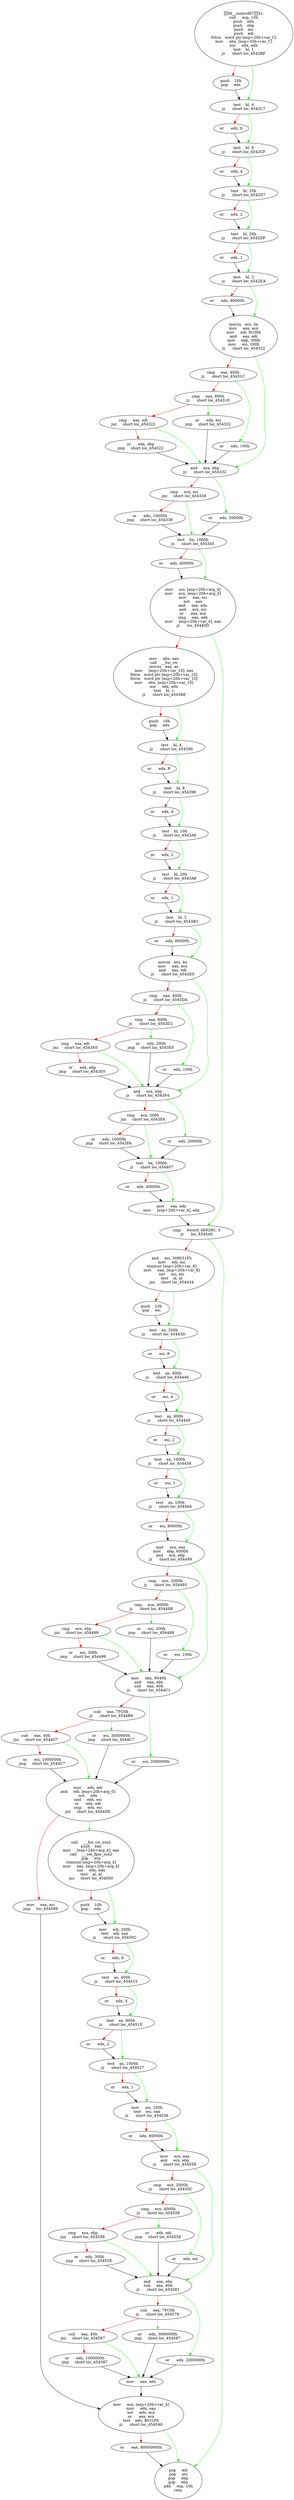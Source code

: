 digraph G{
Node0 [label = "56__control8731:
sub     esp, 10h
push    ebx
push    ebp
push    esi
push    edi
fstcw   word ptr [esp+20h+var_C]
mov     ebx, [esp+20h+var_C]
xor     edx, edx
test    bl, 1
jz      short loc_4542BF"]
Node1 [label = "push    10h
pop     edx"]
Node2 [label = "test    bl, 4
jz      short loc_4542C7"]
Node3 [label = "or      edx, 8"]
Node4 [label = "test    bl, 8
jz      short loc_4542CF"]
Node5 [label = "or      edx, 4"]
Node6 [label = "test    bl, 10h
jz      short loc_4542D7"]
Node7 [label = "or      edx, 2"]
Node8 [label = "test    bl, 20h
jz      short loc_4542DF"]
Node9 [label = "or      edx, 1"]
Node10 [label = "test    bl, 2
jz      short loc_4542EA"]
Node11 [label = "or      edx, 80000h"]
Node12 [label = "movzx   ecx, bx
mov     eax, ecx
mov     edi, 0C00h
and     eax, edi
mov     ebp, 300h
mov     esi, 200h
jz      short loc_454322"]
Node13 [label = "cmp     eax, 400h
jz      short loc_45431C"]
Node14 [label = "cmp     eax, 800h
jz      short loc_454318"]
Node15 [label = "cmp     eax, edi
jnz     short loc_454322"]
Node16 [label = "or      edx, ebp
jmp     short loc_454322"]
Node17 [label = "or      edx, esi
jmp     short loc_454322"]
Node18 [label = "or      edx, 100h"]
Node19 [label = "and     ecx, ebp
jz      short loc_454332"]
Node20 [label = "cmp     ecx, esi
jnz     short loc_454338"]
Node21 [label = "or      edx, 10000h
jmp     short loc_454338"]
Node22 [label = "or      edx, 20000h"]
Node23 [label = "test    bx, 1000h
jz      short loc_454345"]
Node24 [label = "or      edx, 40000h"]
Node25 [label = "mov     esi, [esp+20h+arg_4]
mov     ecx, [esp+20h+arg_0]
mov     eax, esi
not     eax
and     eax, edx
and     ecx, esi
or      eax, ecx
cmp     eax, edx
mov     [esp+20h+var_4], eax
jz      loc_45440D"]
Node26 [label = "mov     ebx, eax
call    __hw_cw
movzx   eax, ax
mov     [esp+20h+var_10], eax
fldcw   word ptr [esp+20h+var_10]
fstcw   word ptr [esp+20h+var_10]
mov     ebx, [esp+20h+var_10]
xor     edx, edx
test    bl, 1
jz      short loc_454388"]
Node27 [label = "push    10h
pop     edx"]
Node28 [label = "test    bl, 4
jz      short loc_454390"]
Node29 [label = "or      edx, 8"]
Node30 [label = "test    bl, 8
jz      short loc_454398"]
Node31 [label = "or      edx, 4"]
Node32 [label = "test    bl, 10h
jz      short loc_4543A0"]
Node33 [label = "or      edx, 2"]
Node34 [label = "test    bl, 20h
jz      short loc_4543A8"]
Node35 [label = "or      edx, 1"]
Node36 [label = "test    bl, 2
jz      short loc_4543B3"]
Node37 [label = "or      edx, 80000h"]
Node38 [label = "movzx   ecx, bx
mov     eax, ecx
and     eax, edi
jz      short loc_4543E0"]
Node39 [label = "cmp     eax, 400h
jz      short loc_4543DA"]
Node40 [label = "cmp     eax, 800h
jz      short loc_4543D2"]
Node41 [label = "cmp     eax, edi
jnz     short loc_4543E0"]
Node42 [label = "or      edx, ebp
jmp     short loc_4543E0"]
Node43 [label = "or      edx, 200h
jmp     short loc_4543E0"]
Node44 [label = "or      edx, 100h"]
Node45 [label = "and     ecx, ebp
jz      short loc_4543F4"]
Node46 [label = "cmp     ecx, 200h
jnz     short loc_4543FA"]
Node47 [label = "or      edx, 10000h
jmp     short loc_4543FA"]
Node48 [label = "or      edx, 20000h"]
Node49 [label = "test    bx, 1000h
jz      short loc_454407"]
Node50 [label = "or      edx, 40000h"]
Node51 [label = "mov     eax, edx
mov     [esp+20h+var_4], edx"]
Node52 [label = "cmp     dword_4E629C, 0
jz      loc_4545A0"]
Node53 [label = "and     esi, 308031Fh
mov     edi, esi
stmxcsr [esp+20h+var_8]
mov     eax, [esp+20h+var_8]
xor     esi, esi
test    al, al
jns     short loc_454434"]
Node54 [label = "push    10h
pop     esi"]
Node55 [label = "test    ax, 200h
jz      short loc_45443D"]
Node56 [label = "or      esi, 8"]
Node57 [label = "test    ax, 400h
jz      short loc_454446"]
Node58 [label = "or      esi, 4"]
Node59 [label = "test    ax, 800h
jz      short loc_45444F"]
Node60 [label = "or      esi, 2"]
Node61 [label = "test    ax, 1000h
jz      short loc_454458"]
Node62 [label = "or      esi, 1"]
Node63 [label = "test    ax, 100h
jz      short loc_454464"]
Node64 [label = "or      esi, 80000h"]
Node65 [label = "mov     ecx, eax
mov     ebp, 6000h
and     ecx, ebp
jz      short loc_454499"]
Node66 [label = "cmp     ecx, 2000h
jz      short loc_454493"]
Node67 [label = "cmp     ecx, 4000h
jz      short loc_45448B"]
Node68 [label = "cmp     ecx, ebp
jnz     short loc_454499"]
Node69 [label = "or      esi, 300h
jmp     short loc_454499"]
Node70 [label = "or      esi, 200h
jmp     short loc_454499"]
Node71 [label = "or      esi, 100h"]
Node72 [label = "mov     ebx, 8040h
and     eax, ebx
sub     eax, 40h
jz      short loc_4544C1"]
Node73 [label = "sub     eax, 7FC0h
jz      short loc_4544B9"]
Node74 [label = "sub     eax, 40h
jnz     short loc_4544C7"]
Node75 [label = "or      esi, 1000000h
jmp     short loc_4544C7"]
Node76 [label = "or      esi, 3000000h
jmp     short loc_4544C7"]
Node77 [label = "or      esi, 2000000h"]
Node78 [label = "mov     edx, edi
and     edi, [esp+20h+arg_0]
not     edx
and     edx, esi
or      edx, edi
cmp     edx, esi
jnz     short loc_4544DE"]
Node79 [label = "mov     eax, esi
jmp     loc_454589"]
Node80 [label = "call    ___hw_cw_sse2
push    eax
mov     [esp+24h+arg_4], eax
call    ___set_fpsr_sse2
pop     ecx
stmxcsr [esp+20h+arg_4]
mov     eax, [esp+20h+arg_4]
xor     edx, edx
test    al, al
jns     short loc_454500"]
Node81 [label = "push    10h
pop     edx"]
Node82 [label = "mov     edi, 200h
test    edi, eax
jz      short loc_45450C"]
Node83 [label = "or      edx, 8"]
Node84 [label = "test    ax, 400h
jz      short loc_454515"]
Node85 [label = "or      edx, 4"]
Node86 [label = "test    ax, 800h
jz      short loc_45451E"]
Node87 [label = "or      edx, 2"]
Node88 [label = "test    ax, 1000h
jz      short loc_454527"]
Node89 [label = "or      edx, 1"]
Node90 [label = "mov     esi, 100h
test    esi, eax
jz      short loc_454536"]
Node91 [label = "or      edx, 80000h"]
Node92 [label = "mov     ecx, eax
and     ecx, ebp
jz      short loc_45455E"]
Node93 [label = "cmp     ecx, 2000h
jz      short loc_45455C"]
Node94 [label = "cmp     ecx, 4000h
jz      short loc_454558"]
Node95 [label = "cmp     ecx, ebp
jnz     short loc_45455E"]
Node96 [label = "or      edx, 300h
jmp     short loc_45455E"]
Node97 [label = "or      edx, edi
jmp     short loc_45455E"]
Node98 [label = "or      edx, esi"]
Node99 [label = "and     eax, ebx
sub     eax, 40h
jz      short loc_454581"]
Node100 [label = "sub     eax, 7FC0h
jz      short loc_454579"]
Node101 [label = "sub     eax, 40h
jnz     short loc_454587"]
Node102 [label = "or      edx, 1000000h
jmp     short loc_454587"]
Node103 [label = "or      edx, 3000000h
jmp     short loc_454587"]
Node104 [label = "or      edx, 2000000h"]
Node105 [label = "mov     eax, edx"]
Node106 [label = "mov     ecx, [esp+20h+var_4]
mov     edx, eax
xor     edx, ecx
or      eax, ecx
test    edx, 8031Fh
jz      short loc_4545A0"]
Node107 [label = "or      eax, 80000000h"]
Node108 [label = "pop     edi
pop     esi
pop     ebp
pop     ebx
add     esp, 10h
retn"]
Node0 -> Node1 [color = "red"]
Node0 -> Node2 [color = "green"]
Node1 -> Node2 [color = "black"]
Node2 -> Node3 [color = "red"]
Node2 -> Node4 [color = "green"]
Node3 -> Node4 [color = "black"]
Node4 -> Node5 [color = "red"]
Node4 -> Node6 [color = "green"]
Node5 -> Node6 [color = "black"]
Node6 -> Node7 [color = "red"]
Node6 -> Node8 [color = "green"]
Node7 -> Node8 [color = "black"]
Node8 -> Node9 [color = "red"]
Node8 -> Node10 [color = "green"]
Node9 -> Node10 [color = "black"]
Node10 -> Node11 [color = "red"]
Node10 -> Node12 [color = "green"]
Node11 -> Node12 [color = "black"]
Node12 -> Node13 [color = "red"]
Node12 -> Node19 [color = "green"]
Node13 -> Node14 [color = "red"]
Node13 -> Node18 [color = "green"]
Node14 -> Node15 [color = "red"]
Node14 -> Node17 [color = "green"]
Node15 -> Node16 [color = "red"]
Node15 -> Node19 [color = "green"]
Node16 -> Node19 [color = "black"]
Node17 -> Node19 [color = "black"]
Node18 -> Node19 [color = "black"]
Node19 -> Node20 [color = "red"]
Node19 -> Node22 [color = "green"]
Node20 -> Node21 [color = "red"]
Node20 -> Node23 [color = "green"]
Node21 -> Node23 [color = "black"]
Node22 -> Node23 [color = "black"]
Node23 -> Node24 [color = "red"]
Node23 -> Node25 [color = "green"]
Node24 -> Node25 [color = "black"]
Node25 -> Node26 [color = "red"]
Node25 -> Node52 [color = "green"]
Node26 -> Node27 [color = "red"]
Node26 -> Node28 [color = "green"]
Node27 -> Node28 [color = "black"]
Node28 -> Node29 [color = "red"]
Node28 -> Node30 [color = "green"]
Node29 -> Node30 [color = "black"]
Node30 -> Node31 [color = "red"]
Node30 -> Node32 [color = "green"]
Node31 -> Node32 [color = "black"]
Node32 -> Node33 [color = "red"]
Node32 -> Node34 [color = "green"]
Node33 -> Node34 [color = "black"]
Node34 -> Node35 [color = "red"]
Node34 -> Node36 [color = "green"]
Node35 -> Node36 [color = "black"]
Node36 -> Node37 [color = "red"]
Node36 -> Node38 [color = "green"]
Node37 -> Node38 [color = "black"]
Node38 -> Node39 [color = "red"]
Node38 -> Node45 [color = "green"]
Node39 -> Node40 [color = "red"]
Node39 -> Node44 [color = "green"]
Node40 -> Node41 [color = "red"]
Node40 -> Node43 [color = "green"]
Node41 -> Node42 [color = "red"]
Node41 -> Node45 [color = "green"]
Node42 -> Node45 [color = "black"]
Node43 -> Node45 [color = "black"]
Node44 -> Node45 [color = "black"]
Node45 -> Node46 [color = "red"]
Node45 -> Node48 [color = "green"]
Node46 -> Node47 [color = "red"]
Node46 -> Node49 [color = "green"]
Node47 -> Node49 [color = "black"]
Node48 -> Node49 [color = "black"]
Node49 -> Node50 [color = "red"]
Node49 -> Node51 [color = "green"]
Node50 -> Node51 [color = "black"]
Node51 -> Node52 [color = "black"]
Node52 -> Node53 [color = "red"]
Node52 -> Node108 [color = "green"]
Node53 -> Node54 [color = "red"]
Node53 -> Node55 [color = "green"]
Node54 -> Node55 [color = "black"]
Node55 -> Node56 [color = "red"]
Node55 -> Node57 [color = "green"]
Node56 -> Node57 [color = "black"]
Node57 -> Node58 [color = "red"]
Node57 -> Node59 [color = "green"]
Node58 -> Node59 [color = "black"]
Node59 -> Node60 [color = "red"]
Node59 -> Node61 [color = "green"]
Node60 -> Node61 [color = "black"]
Node61 -> Node62 [color = "red"]
Node61 -> Node63 [color = "green"]
Node62 -> Node63 [color = "black"]
Node63 -> Node64 [color = "red"]
Node63 -> Node65 [color = "green"]
Node64 -> Node65 [color = "black"]
Node65 -> Node66 [color = "red"]
Node65 -> Node72 [color = "green"]
Node66 -> Node67 [color = "red"]
Node66 -> Node71 [color = "green"]
Node67 -> Node68 [color = "red"]
Node67 -> Node70 [color = "green"]
Node68 -> Node69 [color = "red"]
Node68 -> Node72 [color = "green"]
Node69 -> Node72 [color = "black"]
Node70 -> Node72 [color = "black"]
Node71 -> Node72 [color = "black"]
Node72 -> Node73 [color = "red"]
Node72 -> Node77 [color = "green"]
Node73 -> Node74 [color = "red"]
Node73 -> Node76 [color = "green"]
Node74 -> Node75 [color = "red"]
Node74 -> Node78 [color = "green"]
Node75 -> Node78 [color = "black"]
Node76 -> Node78 [color = "black"]
Node77 -> Node78 [color = "black"]
Node78 -> Node79 [color = "red"]
Node78 -> Node80 [color = "green"]
Node79 -> Node106 [color = "black"]
Node80 -> Node81 [color = "red"]
Node80 -> Node82 [color = "green"]
Node81 -> Node82 [color = "black"]
Node82 -> Node83 [color = "red"]
Node82 -> Node84 [color = "green"]
Node83 -> Node84 [color = "black"]
Node84 -> Node85 [color = "red"]
Node84 -> Node86 [color = "green"]
Node85 -> Node86 [color = "black"]
Node86 -> Node87 [color = "red"]
Node86 -> Node88 [color = "green"]
Node87 -> Node88 [color = "black"]
Node88 -> Node89 [color = "red"]
Node88 -> Node90 [color = "green"]
Node89 -> Node90 [color = "black"]
Node90 -> Node91 [color = "red"]
Node90 -> Node92 [color = "green"]
Node91 -> Node92 [color = "black"]
Node92 -> Node93 [color = "red"]
Node92 -> Node99 [color = "green"]
Node93 -> Node94 [color = "red"]
Node93 -> Node98 [color = "green"]
Node94 -> Node95 [color = "red"]
Node94 -> Node97 [color = "green"]
Node95 -> Node96 [color = "red"]
Node95 -> Node99 [color = "green"]
Node96 -> Node99 [color = "black"]
Node97 -> Node99 [color = "black"]
Node98 -> Node99 [color = "black"]
Node99 -> Node100 [color = "red"]
Node99 -> Node104 [color = "green"]
Node100 -> Node101 [color = "red"]
Node100 -> Node103 [color = "green"]
Node101 -> Node102 [color = "red"]
Node101 -> Node105 [color = "green"]
Node102 -> Node105 [color = "black"]
Node103 -> Node105 [color = "black"]
Node104 -> Node105 [color = "black"]
Node105 -> Node106 [color = "black"]
Node106 -> Node107 [color = "red"]
Node106 -> Node108 [color = "green"]
Node107 -> Node108 [color = "black"]
}